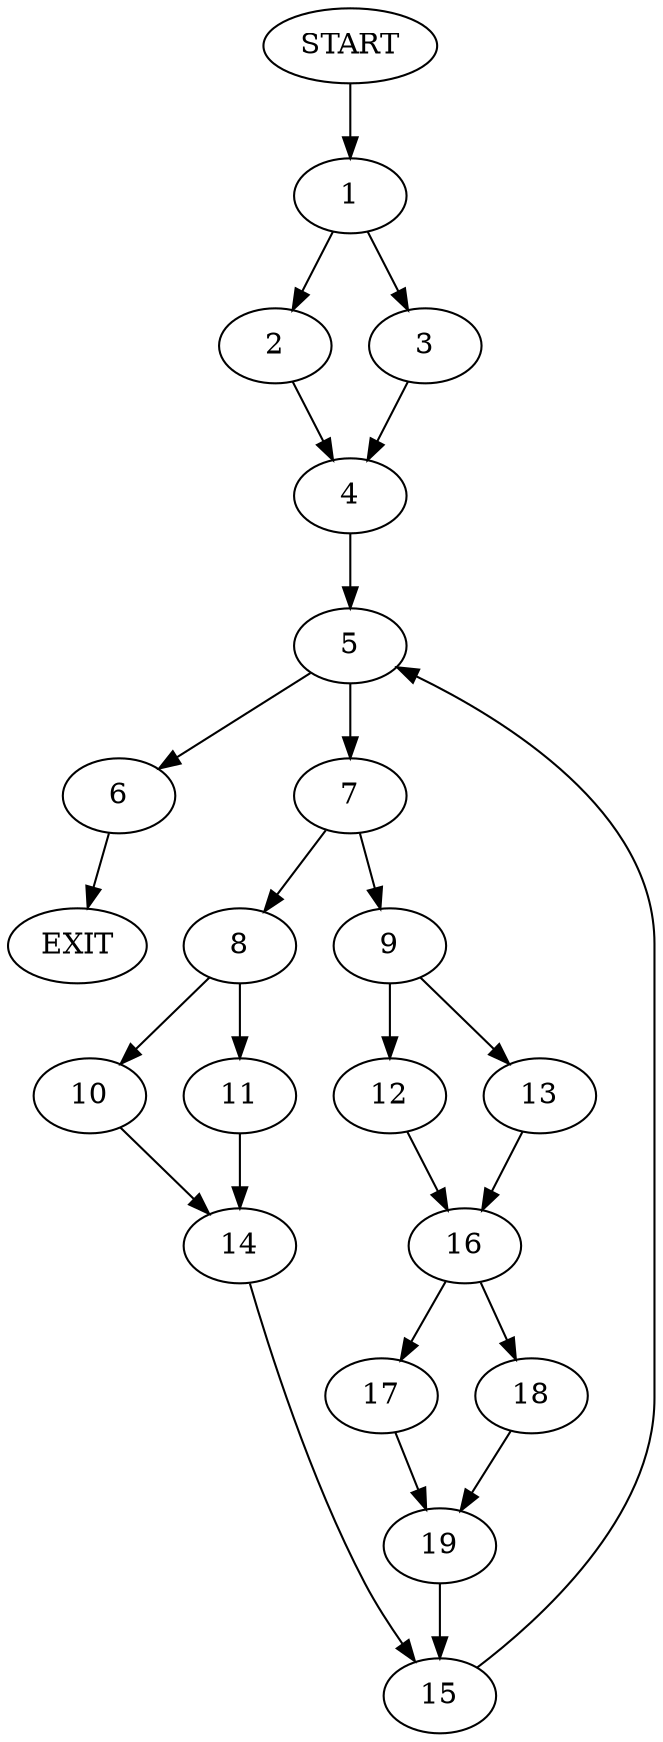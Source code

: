 digraph {
0 [label="START"]
20 [label="EXIT"]
0 -> 1
1 -> 2
1 -> 3
2 -> 4
3 -> 4
4 -> 5
5 -> 6
5 -> 7
6 -> 20
7 -> 8
7 -> 9
8 -> 10
8 -> 11
9 -> 12
9 -> 13
11 -> 14
10 -> 14
14 -> 15
15 -> 5
12 -> 16
13 -> 16
16 -> 17
16 -> 18
17 -> 19
18 -> 19
19 -> 15
}
